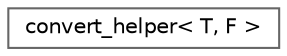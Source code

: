 digraph "Graphical Class Hierarchy"
{
 // LATEX_PDF_SIZE
  bgcolor="transparent";
  edge [fontname=Helvetica,fontsize=10,labelfontname=Helvetica,labelfontsize=10];
  node [fontname=Helvetica,fontsize=10,shape=box,height=0.2,width=0.4];
  rankdir="LR";
  Node0 [id="Node000000",label="convert_helper\< T, F \>",height=0.2,width=0.4,color="grey40", fillcolor="white", style="filled",URL="$structconvert__helper.html",tooltip=" "];
}
